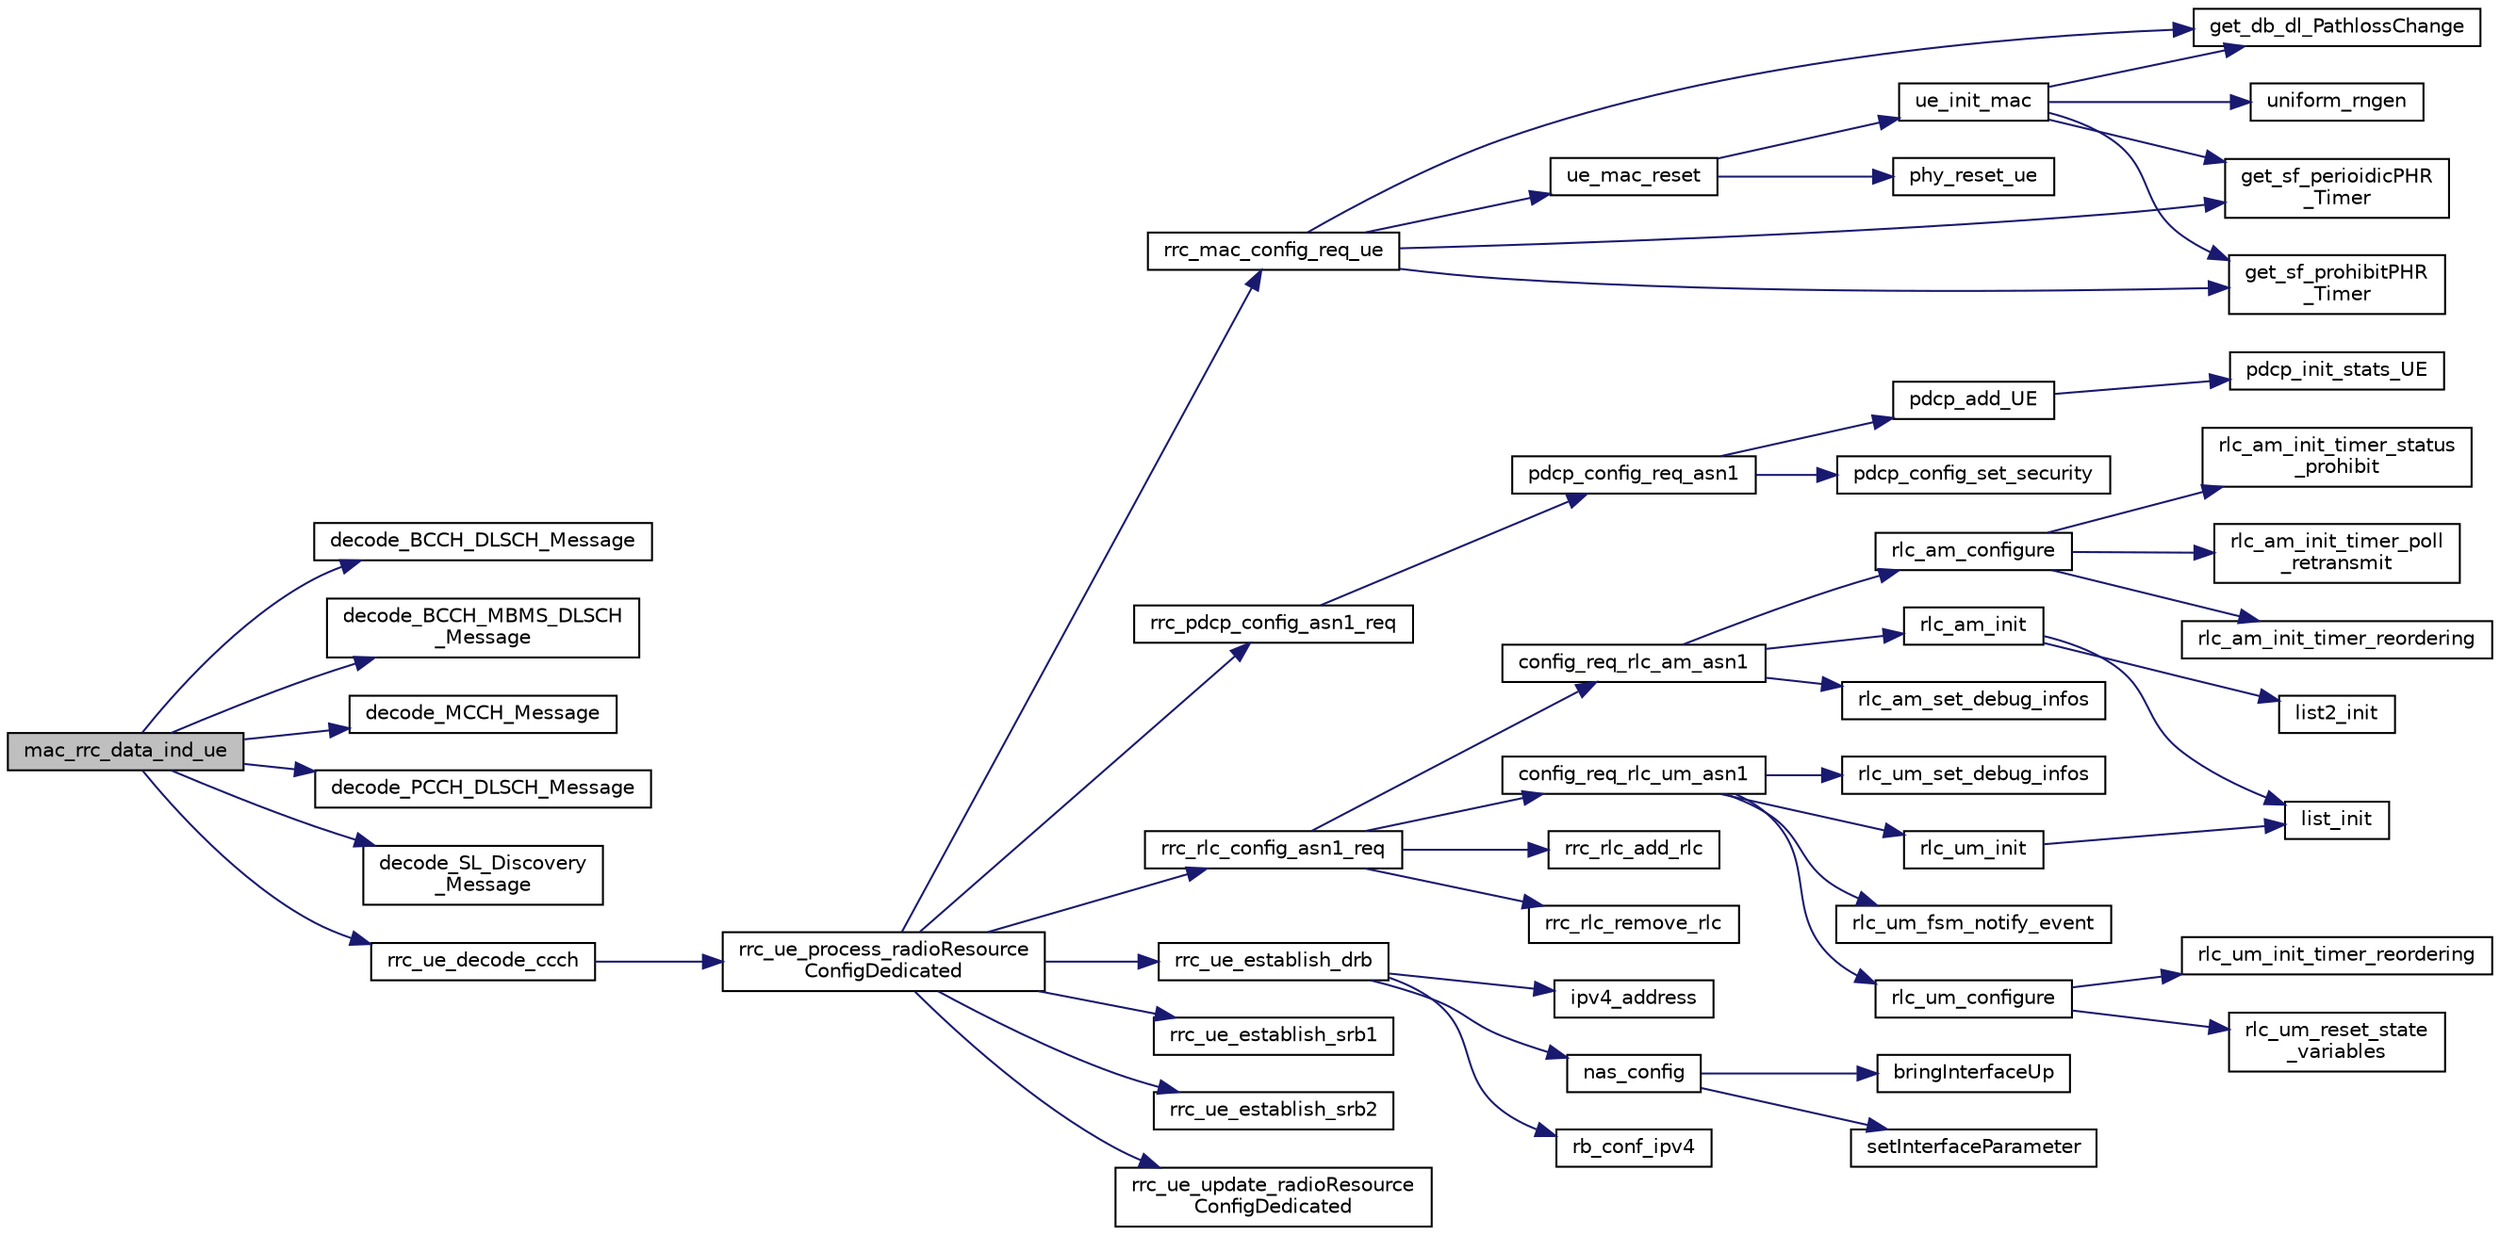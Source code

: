 digraph "mac_rrc_data_ind_ue"
{
 // LATEX_PDF_SIZE
  edge [fontname="Helvetica",fontsize="10",labelfontname="Helvetica",labelfontsize="10"];
  node [fontname="Helvetica",fontsize="10",shape=record];
  rankdir="LR";
  Node1 [label="mac_rrc_data_ind_ue",height=0.2,width=0.4,color="black", fillcolor="grey75", style="filled", fontcolor="black",tooltip=" "];
  Node1 -> Node2 [color="midnightblue",fontsize="10",style="solid",fontname="Helvetica"];
  Node2 [label="decode_BCCH_DLSCH_Message",height=0.2,width=0.4,color="black", fillcolor="white", style="filled",URL="$group____rrc.html#ga2e26a97b9297041fb364b993063f9d70",tooltip=" "];
  Node1 -> Node3 [color="midnightblue",fontsize="10",style="solid",fontname="Helvetica"];
  Node3 [label="decode_BCCH_MBMS_DLSCH\l_Message",height=0.2,width=0.4,color="black", fillcolor="white", style="filled",URL="$group____rrc.html#gaf77b6944a9c0574579aff8e081689a30",tooltip=" "];
  Node1 -> Node4 [color="midnightblue",fontsize="10",style="solid",fontname="Helvetica"];
  Node4 [label="decode_MCCH_Message",height=0.2,width=0.4,color="black", fillcolor="white", style="filled",URL="$group____rrc.html#ga2263c7b02e2226b0c0c004d9f0d0e972",tooltip=" "];
  Node1 -> Node5 [color="midnightblue",fontsize="10",style="solid",fontname="Helvetica"];
  Node5 [label="decode_PCCH_DLSCH_Message",height=0.2,width=0.4,color="black", fillcolor="white", style="filled",URL="$group____rrc.html#ga3238abf2f132fea28455e5434488e41f",tooltip=" "];
  Node1 -> Node6 [color="midnightblue",fontsize="10",style="solid",fontname="Helvetica"];
  Node6 [label="decode_SL_Discovery\l_Message",height=0.2,width=0.4,color="black", fillcolor="white", style="filled",URL="$group____rrc.html#ga9926b63ddfc3d43ce554ee3902535ee4",tooltip=" "];
  Node1 -> Node7 [color="midnightblue",fontsize="10",style="solid",fontname="Helvetica"];
  Node7 [label="rrc_ue_decode_ccch",height=0.2,width=0.4,color="black", fillcolor="white", style="filled",URL="$group____rrc.html#gafeede0bc08155a888fc2c8f1d113a80d",tooltip="Decodes DL-CCCH message and invokes appropriate routine to handle the message."];
  Node7 -> Node8 [color="midnightblue",fontsize="10",style="solid",fontname="Helvetica"];
  Node8 [label="rrc_ue_process_radioResource\lConfigDedicated",height=0.2,width=0.4,color="black", fillcolor="white", style="filled",URL="$group____rrc.html#ga4a34b91b0d2ce41ace5eec79170facd8",tooltip="Process a RadioResourceConfigDedicated Message and configure PHY/MAC."];
  Node8 -> Node9 [color="midnightblue",fontsize="10",style="solid",fontname="Helvetica"];
  Node9 [label="rrc_mac_config_req_ue",height=0.2,width=0.4,color="black", fillcolor="white", style="filled",URL="$group____mac.html#gafe15012710aa9742582216918ff0f028",tooltip="RRC eNB Configuration primitive for PHY/MAC. Allows configuration of PHY/MAC resources based on Syste..."];
  Node9 -> Node10 [color="midnightblue",fontsize="10",style="solid",fontname="Helvetica"];
  Node10 [label="get_db_dl_PathlossChange",height=0.2,width=0.4,color="black", fillcolor="white", style="filled",URL="$group____mac.html#ga764993404bc016bcd9dfebdd10aaaa14",tooltip="get the db form the path loss change configured by the higher layer"];
  Node9 -> Node11 [color="midnightblue",fontsize="10",style="solid",fontname="Helvetica"];
  Node11 [label="get_sf_perioidicPHR\l_Timer",height=0.2,width=0.4,color="black", fillcolor="white", style="filled",URL="$group____mac.html#gad66af9ea051d9714c152c74168103142",tooltip="get the number of subframe form the periodic PHR timer configured by the higher layer"];
  Node9 -> Node12 [color="midnightblue",fontsize="10",style="solid",fontname="Helvetica"];
  Node12 [label="get_sf_prohibitPHR\l_Timer",height=0.2,width=0.4,color="black", fillcolor="white", style="filled",URL="$group____mac.html#ga933ccf9b77944c58de0bfea4db388d95",tooltip="get the number of subframe form the prohibit PHR duration configured by the higher layer"];
  Node9 -> Node13 [color="midnightblue",fontsize="10",style="solid",fontname="Helvetica"];
  Node13 [label="ue_mac_reset",height=0.2,width=0.4,color="black", fillcolor="white", style="filled",URL="$group____mac.html#ga968bf9010590de196f107a6c6f8ed528",tooltip=" "];
  Node13 -> Node14 [color="midnightblue",fontsize="10",style="solid",fontname="Helvetica"];
  Node14 [label="phy_reset_ue",height=0.2,width=0.4,color="black", fillcolor="white", style="filled",URL="$config__ue_8c.html#a0fef1b3a3eb7a3467718f501d2371ea3",tooltip=" "];
  Node13 -> Node15 [color="midnightblue",fontsize="10",style="solid",fontname="Helvetica"];
  Node15 [label="ue_init_mac",height=0.2,width=0.4,color="black", fillcolor="white", style="filled",URL="$group____mac.html#gabdd32b2e7149305840a1af51bf155c50",tooltip=" "];
  Node15 -> Node10 [color="midnightblue",fontsize="10",style="solid",fontname="Helvetica"];
  Node15 -> Node11 [color="midnightblue",fontsize="10",style="solid",fontname="Helvetica"];
  Node15 -> Node12 [color="midnightblue",fontsize="10",style="solid",fontname="Helvetica"];
  Node15 -> Node16 [color="midnightblue",fontsize="10",style="solid",fontname="Helvetica"];
  Node16 [label="uniform_rngen",height=0.2,width=0.4,color="black", fillcolor="white", style="filled",URL="$group____mac.html#ga16686da47f6f375ecce38c22fa05ded7",tooltip=" "];
  Node8 -> Node17 [color="midnightblue",fontsize="10",style="solid",fontname="Helvetica"];
  Node17 [label="rrc_pdcp_config_asn1_req",height=0.2,width=0.4,color="black", fillcolor="white", style="filled",URL="$group____pdcp.html#ga3e65d0ecf9f1939cbefcffa4f3c05d3f",tooltip=" "];
  Node17 -> Node18 [color="midnightblue",fontsize="10",style="solid",fontname="Helvetica"];
  Node18 [label="pdcp_config_req_asn1",height=0.2,width=0.4,color="black", fillcolor="white", style="filled",URL="$pdcp_8c.html#a10a68f41de0b08f250cfc44ed0844d1e",tooltip=" "];
  Node18 -> Node19 [color="midnightblue",fontsize="10",style="solid",fontname="Helvetica"];
  Node19 [label="pdcp_add_UE",height=0.2,width=0.4,color="black", fillcolor="white", style="filled",URL="$group____pdcp.html#ga9301f59627d547303091e69a615606dc",tooltip="Function (for RRC) to add a new UE in PDCP module."];
  Node19 -> Node20 [color="midnightblue",fontsize="10",style="solid",fontname="Helvetica"];
  Node20 [label="pdcp_init_stats_UE",height=0.2,width=0.4,color="black", fillcolor="white", style="filled",URL="$pdcp_8c.html#a3938a1da1649a85b593599eec276423d",tooltip=" "];
  Node18 -> Node21 [color="midnightblue",fontsize="10",style="solid",fontname="Helvetica"];
  Node21 [label="pdcp_config_set_security",height=0.2,width=0.4,color="black", fillcolor="white", style="filled",URL="$group____pdcp.html#gab521b1aae92b7b23482ff5a59b02d351",tooltip=" "];
  Node8 -> Node22 [color="midnightblue",fontsize="10",style="solid",fontname="Helvetica"];
  Node22 [label="rrc_rlc_config_asn1_req",height=0.2,width=0.4,color="black", fillcolor="white", style="filled",URL="$group__em.html#ga7b0216172f78c506c62b8284e78abae6",tooltip=" "];
  Node22 -> Node23 [color="midnightblue",fontsize="10",style="solid",fontname="Helvetica"];
  Node23 [label="config_req_rlc_am_asn1",height=0.2,width=0.4,color="black", fillcolor="white", style="filled",URL="$group__em.html#ga17a0977a663faabfec698e2ea771446f",tooltip=" "];
  Node23 -> Node24 [color="midnightblue",fontsize="10",style="solid",fontname="Helvetica"];
  Node24 [label="rlc_am_configure",height=0.2,width=0.4,color="black", fillcolor="white", style="filled",URL="$group__em.html#gaf3b2cd84a936c90b896acba714d37f76",tooltip="Set RLC AM protocol parameters."];
  Node24 -> Node25 [color="midnightblue",fontsize="10",style="solid",fontname="Helvetica"];
  Node25 [label="rlc_am_init_timer_poll\l_retransmit",height=0.2,width=0.4,color="black", fillcolor="white", style="filled",URL="$group__em.html#gac07157a49820c01e5c4ed978d4655921",tooltip="Initialize the timer Poll-retransmit with RLC AM time-out config parameter."];
  Node24 -> Node26 [color="midnightblue",fontsize="10",style="solid",fontname="Helvetica"];
  Node26 [label="rlc_am_init_timer_reordering",height=0.2,width=0.4,color="black", fillcolor="white", style="filled",URL="$group__em.html#gad51249713b656cd4ff24741477a28695",tooltip="Initialize the timer reordering with RLC AM time-out config parameter."];
  Node24 -> Node27 [color="midnightblue",fontsize="10",style="solid",fontname="Helvetica"];
  Node27 [label="rlc_am_init_timer_status\l_prohibit",height=0.2,width=0.4,color="black", fillcolor="white", style="filled",URL="$group__em.html#gac16129a33196b1d10441cdc26f90a458",tooltip="Initialize the timer status-prohibit with RLC AM time-out config parameter."];
  Node23 -> Node28 [color="midnightblue",fontsize="10",style="solid",fontname="Helvetica"];
  Node28 [label="rlc_am_init",height=0.2,width=0.4,color="black", fillcolor="white", style="filled",URL="$group__em.html#ga5d6bf9b1b85f9335929bda3867cde24c",tooltip="Initialize the RLC AM protocol instance, reset variables, allocate buffers, lists,..."];
  Node28 -> Node29 [color="midnightblue",fontsize="10",style="solid",fontname="Helvetica"];
  Node29 [label="list2_init",height=0.2,width=0.4,color="black", fillcolor="white", style="filled",URL="$list_8h.html#a2541783413dfb9abad3e67c9e425b99b",tooltip=" "];
  Node28 -> Node30 [color="midnightblue",fontsize="10",style="solid",fontname="Helvetica"];
  Node30 [label="list_init",height=0.2,width=0.4,color="black", fillcolor="white", style="filled",URL="$list_8c.html#a896782f4f794d085242b80e09bbc91dd",tooltip=" "];
  Node23 -> Node31 [color="midnightblue",fontsize="10",style="solid",fontname="Helvetica"];
  Node31 [label="rlc_am_set_debug_infos",height=0.2,width=0.4,color="black", fillcolor="white", style="filled",URL="$group__em.html#ga7af095809b3110182b4beebe5c865a6e",tooltip=" "];
  Node22 -> Node32 [color="midnightblue",fontsize="10",style="solid",fontname="Helvetica"];
  Node32 [label="config_req_rlc_um_asn1",height=0.2,width=0.4,color="black", fillcolor="white", style="filled",URL="$group__em.html#ga349cec326628344a3896ab66accdfeec",tooltip=" "];
  Node32 -> Node33 [color="midnightblue",fontsize="10",style="solid",fontname="Helvetica"];
  Node33 [label="rlc_um_configure",height=0.2,width=0.4,color="black", fillcolor="white", style="filled",URL="$group__em.html#ga600588620219751cec5679ba0e3127cd",tooltip="Configure RLC UM protocol parameters."];
  Node33 -> Node34 [color="midnightblue",fontsize="10",style="solid",fontname="Helvetica"];
  Node34 [label="rlc_um_init_timer_reordering",height=0.2,width=0.4,color="black", fillcolor="white", style="filled",URL="$group__em.html#ga9b22ed31ef856f3a02b9ecb0603e26b5",tooltip=" "];
  Node33 -> Node35 [color="midnightblue",fontsize="10",style="solid",fontname="Helvetica"];
  Node35 [label="rlc_um_reset_state\l_variables",height=0.2,width=0.4,color="black", fillcolor="white", style="filled",URL="$group__em.html#gaa3d2b5c100e55278a47b618852faf90a",tooltip="Reset protocol variables and state variables to initial values."];
  Node32 -> Node36 [color="midnightblue",fontsize="10",style="solid",fontname="Helvetica"];
  Node36 [label="rlc_um_fsm_notify_event",height=0.2,width=0.4,color="black", fillcolor="white", style="filled",URL="$group__em.html#ga75987c28c1fdfac4f3ba001013a4fc7b",tooltip="Send an event to the RLC UM finite state machine."];
  Node32 -> Node37 [color="midnightblue",fontsize="10",style="solid",fontname="Helvetica"];
  Node37 [label="rlc_um_init",height=0.2,width=0.4,color="black", fillcolor="white", style="filled",URL="$group__em.html#ga7fd7aa9bdcb97d6cb653350e6011e94c",tooltip="Initialize a RLC UM protocol instance, initialize all variables, lists, allocate buffers for making t..."];
  Node37 -> Node30 [color="midnightblue",fontsize="10",style="solid",fontname="Helvetica"];
  Node32 -> Node38 [color="midnightblue",fontsize="10",style="solid",fontname="Helvetica"];
  Node38 [label="rlc_um_set_debug_infos",height=0.2,width=0.4,color="black", fillcolor="white", style="filled",URL="$group__em.html#gace9032f18521f8b89f56b0d054d7ed65",tooltip=" "];
  Node22 -> Node39 [color="midnightblue",fontsize="10",style="solid",fontname="Helvetica"];
  Node39 [label="rrc_rlc_add_rlc",height=0.2,width=0.4,color="black", fillcolor="white", style="filled",URL="$group__em.html#gaae8324006fc26e060416197b745d82d2",tooltip=" "];
  Node22 -> Node40 [color="midnightblue",fontsize="10",style="solid",fontname="Helvetica"];
  Node40 [label="rrc_rlc_remove_rlc",height=0.2,width=0.4,color="black", fillcolor="white", style="filled",URL="$group__em.html#ga4ddb06375ccc51dd862170704bd96085",tooltip="Remove a RLC protocol instance from a radio bearer."];
  Node8 -> Node41 [color="midnightblue",fontsize="10",style="solid",fontname="Helvetica"];
  Node41 [label="rrc_ue_establish_drb",height=0.2,width=0.4,color="black", fillcolor="white", style="filled",URL="$group____rrc.html#ga9aab6b87aa472761aa8496fde9515bfa",tooltip="Establish a DRB according to DRB_ToAddMod structure."];
  Node41 -> Node42 [color="midnightblue",fontsize="10",style="solid",fontname="Helvetica"];
  Node42 [label="ipv4_address",height=0.2,width=0.4,color="black", fillcolor="white", style="filled",URL="$nas__config_8h.html#ab3395d5cf9f94c424d4a8a340fe30187",tooltip=" "];
  Node41 -> Node43 [color="midnightblue",fontsize="10",style="solid",fontname="Helvetica"];
  Node43 [label="nas_config",height=0.2,width=0.4,color="black", fillcolor="white", style="filled",URL="$nas__config_8c.html#a207b32fb79c4d143d370055cd440f200",tooltip=" "];
  Node43 -> Node44 [color="midnightblue",fontsize="10",style="solid",fontname="Helvetica"];
  Node44 [label="bringInterfaceUp",height=0.2,width=0.4,color="black", fillcolor="white", style="filled",URL="$nas__config_8c.html#a6617f68f80470eca149d875b10175145",tooltip=" "];
  Node43 -> Node45 [color="midnightblue",fontsize="10",style="solid",fontname="Helvetica"];
  Node45 [label="setInterfaceParameter",height=0.2,width=0.4,color="black", fillcolor="white", style="filled",URL="$nas__config_8c.html#aa4fc84d1d882eec687c51ce2ccd49064",tooltip="This function sets an genneric interface parameter (SIOCSIFADDR, SIOCSIFNETMASK, SIOCSIFBRDADDR,..."];
  Node41 -> Node46 [color="midnightblue",fontsize="10",style="solid",fontname="Helvetica"];
  Node46 [label="rb_conf_ipv4",height=0.2,width=0.4,color="black", fillcolor="white", style="filled",URL="$nas__config_8h.html#a01d9c9d2f030abf1914f0c617a3e7203",tooltip=" "];
  Node8 -> Node47 [color="midnightblue",fontsize="10",style="solid",fontname="Helvetica"];
  Node47 [label="rrc_ue_establish_srb1",height=0.2,width=0.4,color="black", fillcolor="white", style="filled",URL="$group____rrc.html#ga68c5ff6c9300dcd908cf93cb312cec31",tooltip="Establish SRB1 based on configuration in SRB_ToAddMod structure. Configures RLC/PDCP accordingly."];
  Node8 -> Node48 [color="midnightblue",fontsize="10",style="solid",fontname="Helvetica"];
  Node48 [label="rrc_ue_establish_srb2",height=0.2,width=0.4,color="black", fillcolor="white", style="filled",URL="$group____rrc.html#ga35f699830085ea0829de0cc9df395c34",tooltip="Establish SRB2 based on configuration in SRB_ToAddMod structure. Configures RLC/PDCP accordingly."];
  Node8 -> Node49 [color="midnightblue",fontsize="10",style="solid",fontname="Helvetica"];
  Node49 [label="rrc_ue_update_radioResource\lConfigDedicated",height=0.2,width=0.4,color="black", fillcolor="white", style="filled",URL="$rrc__UE_8c.html#a2b8f47f01d383f14ec44ed2201da3107",tooltip=" "];
}

